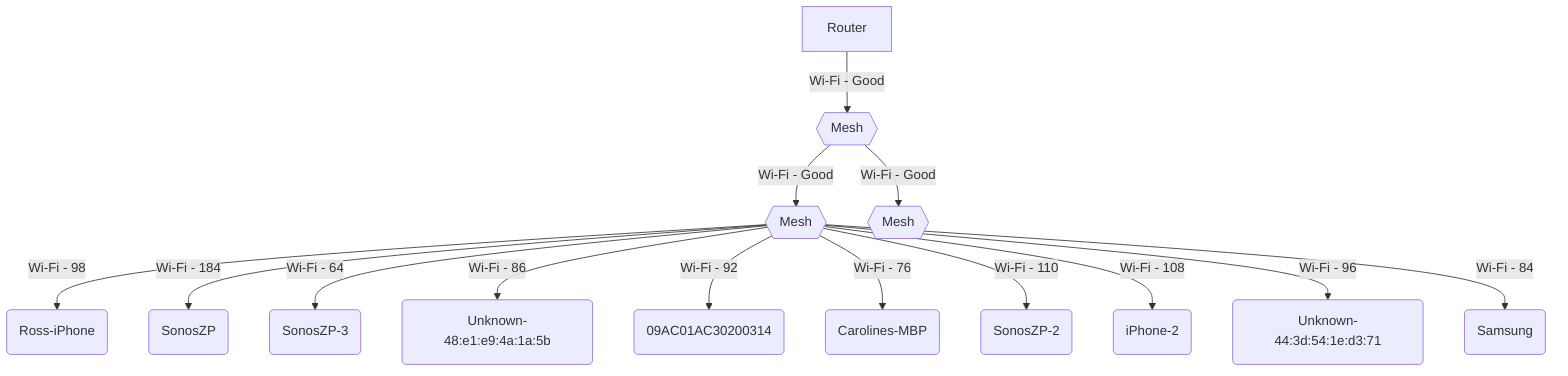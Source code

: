 flowchart TD
  node101["Router"] -- "Wi-Fi - Good" --> node102{{"Mesh"}}
  node102 -- "Wi-Fi - Good" --> node103{{"Mesh"}} & node104{{"Mesh"}}
  node103 -- "Wi-Fi - 98" --> node105("Ross-iPhone")
  node103 -- "Wi-Fi - 184" --> node110("SonosZP")
  node103 -- "Wi-Fi - 64" --> node111("SonosZP-3")
  node103 -- "Wi-Fi - 86" --> node112("Unknown-48:e1:e9:4a:1a:5b")
  node103 -- "Wi-Fi - 92" --> node113("09AC01AC30200314")
  node103 -- "Wi-Fi - 76" --> node114("Carolines-MBP")
  node103 -- "Wi-Fi - 110" --> node115("SonosZP-2")
  node103 -- "Wi-Fi - 108" --> node116("iPhone-2")
  node103 -- "Wi-Fi - 96" --> node117("Unknown-44:3d:54:1e:d3:71")
  node103 -- "Wi-Fi - 84" --> node118("Samsung")